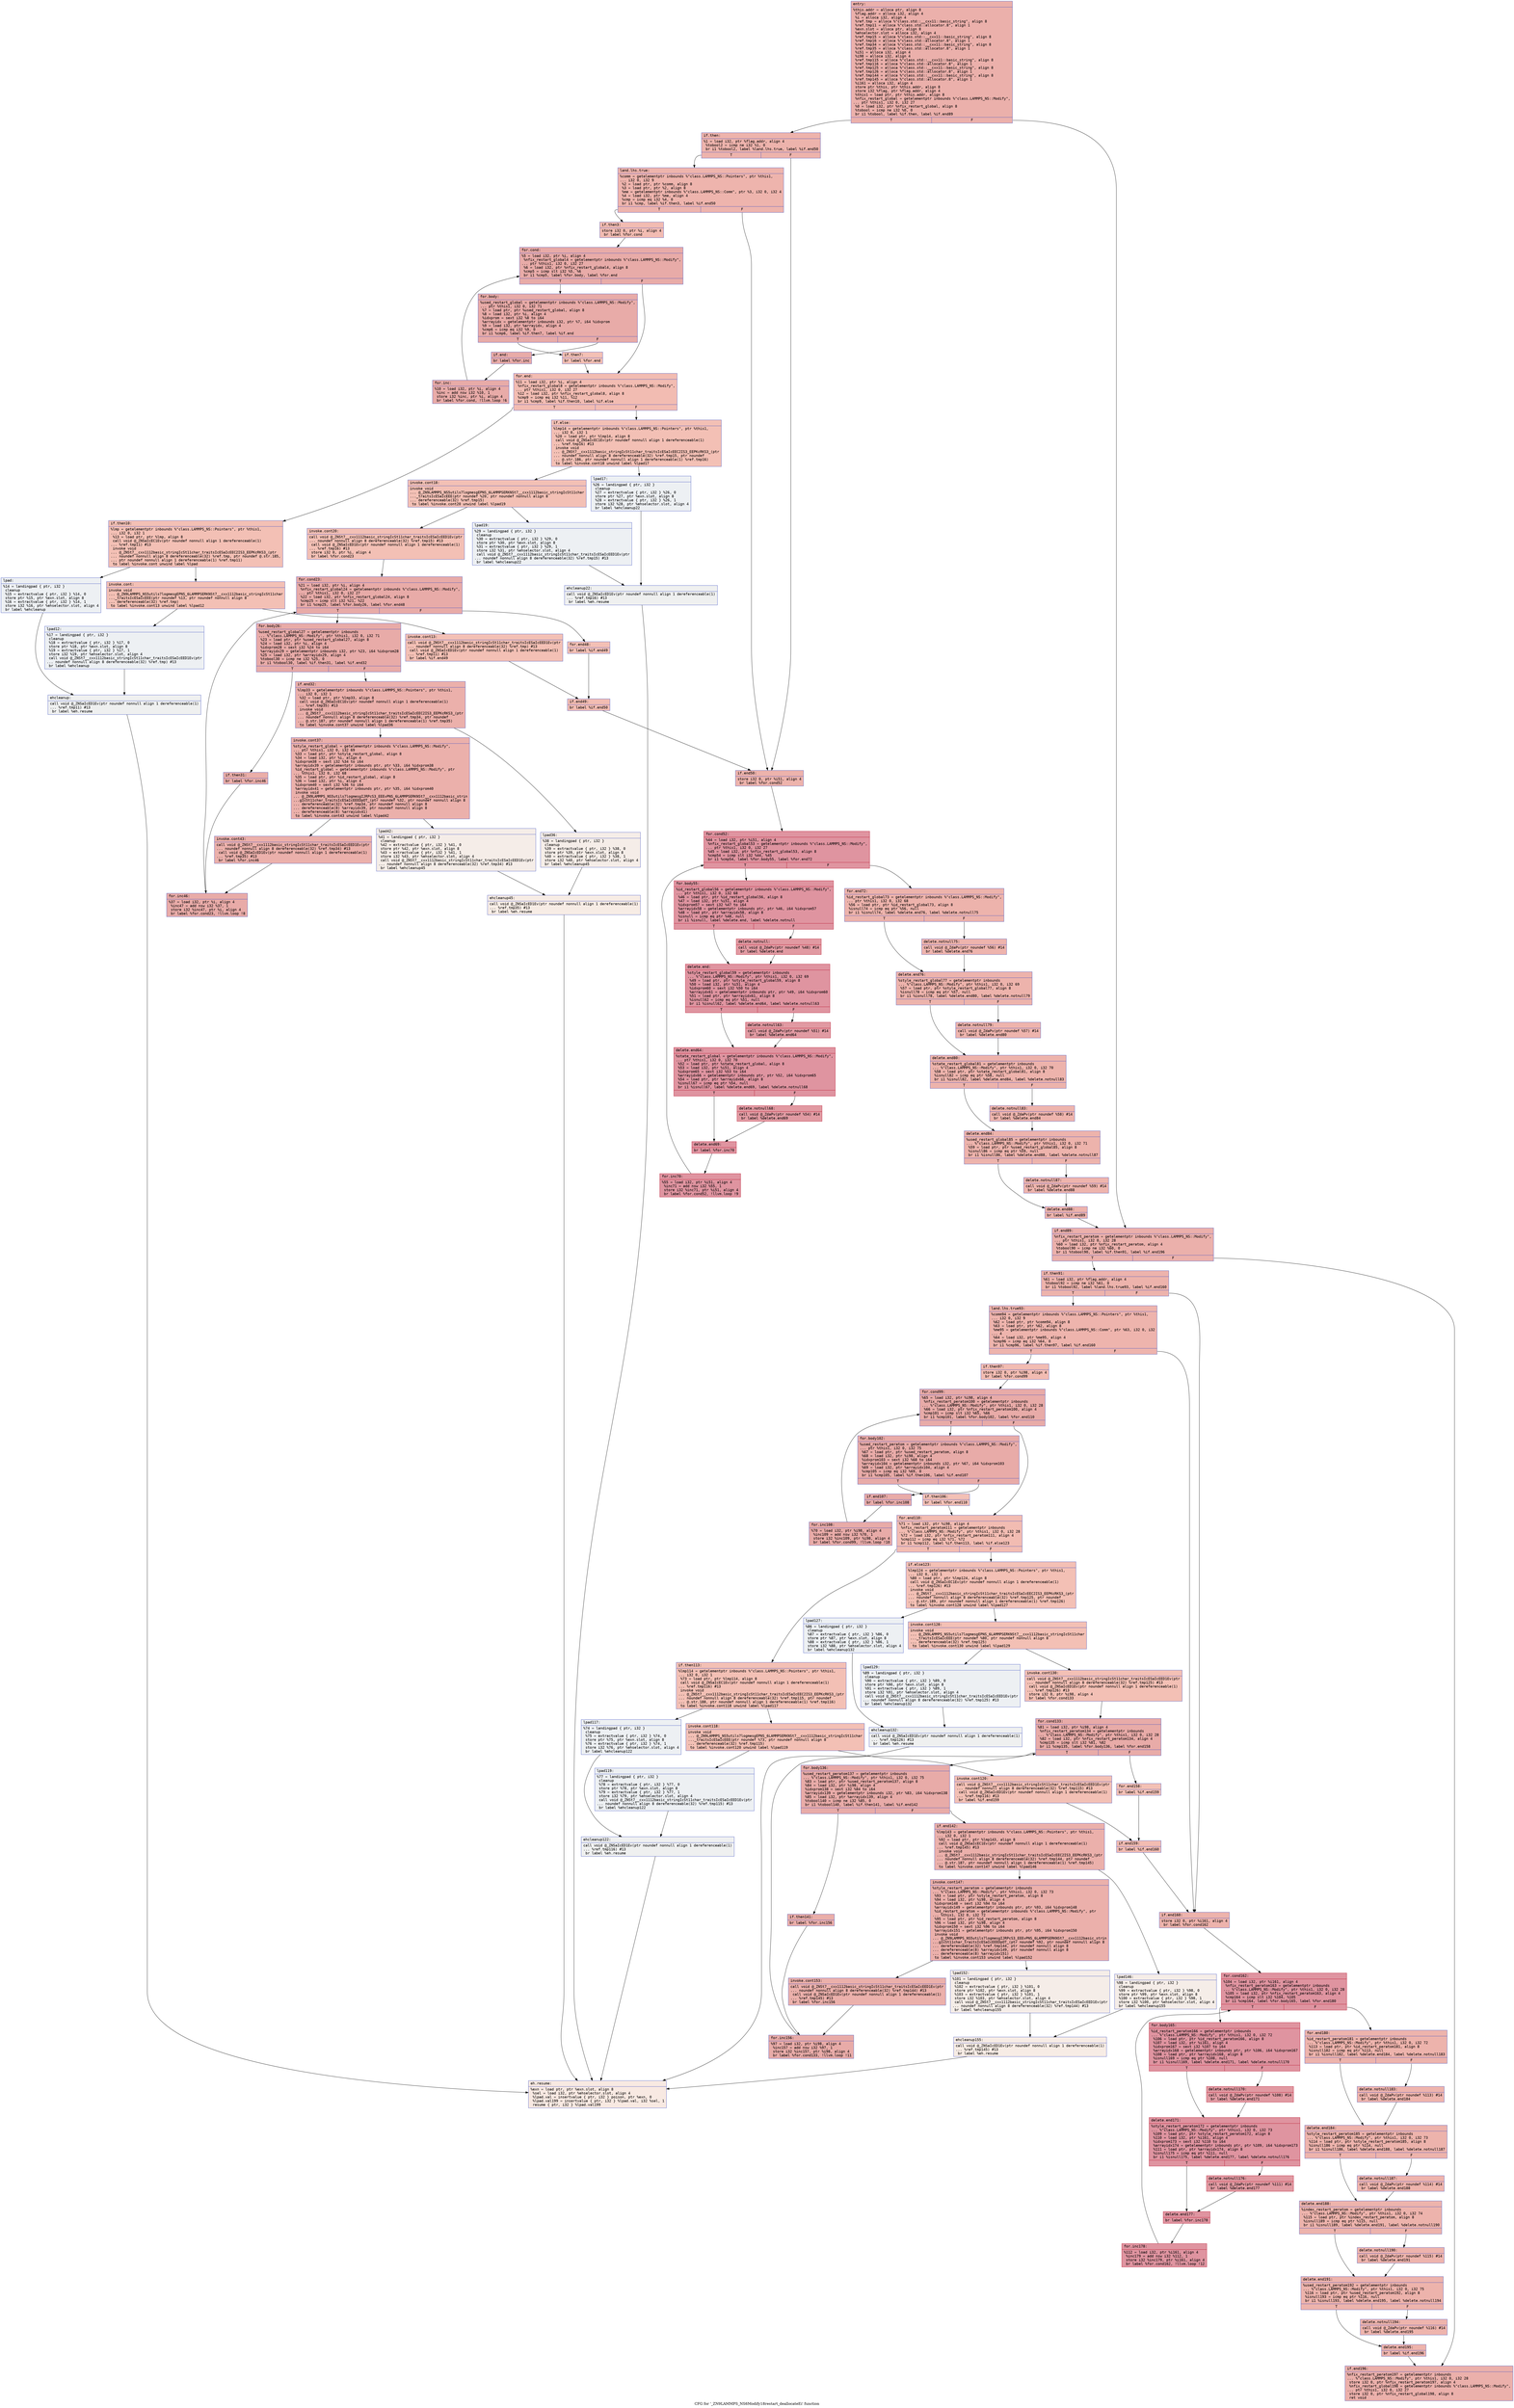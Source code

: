 digraph "CFG for '_ZN9LAMMPS_NS6Modify18restart_deallocateEi' function" {
	label="CFG for '_ZN9LAMMPS_NS6Modify18restart_deallocateEi' function";

	Node0x561f1623f1f0 [shape=record,color="#3d50c3ff", style=filled, fillcolor="#d24b4070" fontname="Courier",label="{entry:\l|  %this.addr = alloca ptr, align 8\l  %flag.addr = alloca i32, align 4\l  %i = alloca i32, align 4\l  %ref.tmp = alloca %\"class.std::__cxx11::basic_string\", align 8\l  %ref.tmp11 = alloca %\"class.std::allocator.8\", align 1\l  %exn.slot = alloca ptr, align 8\l  %ehselector.slot = alloca i32, align 4\l  %ref.tmp15 = alloca %\"class.std::__cxx11::basic_string\", align 8\l  %ref.tmp16 = alloca %\"class.std::allocator.8\", align 1\l  %ref.tmp34 = alloca %\"class.std::__cxx11::basic_string\", align 8\l  %ref.tmp35 = alloca %\"class.std::allocator.8\", align 1\l  %i51 = alloca i32, align 4\l  %i98 = alloca i32, align 4\l  %ref.tmp115 = alloca %\"class.std::__cxx11::basic_string\", align 8\l  %ref.tmp116 = alloca %\"class.std::allocator.8\", align 1\l  %ref.tmp125 = alloca %\"class.std::__cxx11::basic_string\", align 8\l  %ref.tmp126 = alloca %\"class.std::allocator.8\", align 1\l  %ref.tmp144 = alloca %\"class.std::__cxx11::basic_string\", align 8\l  %ref.tmp145 = alloca %\"class.std::allocator.8\", align 1\l  %i161 = alloca i32, align 4\l  store ptr %this, ptr %this.addr, align 8\l  store i32 %flag, ptr %flag.addr, align 4\l  %this1 = load ptr, ptr %this.addr, align 8\l  %nfix_restart_global = getelementptr inbounds %\"class.LAMMPS_NS::Modify\",\l... ptr %this1, i32 0, i32 27\l  %0 = load i32, ptr %nfix_restart_global, align 8\l  %tobool = icmp ne i32 %0, 0\l  br i1 %tobool, label %if.then, label %if.end89\l|{<s0>T|<s1>F}}"];
	Node0x561f1623f1f0:s0 -> Node0x561f16240550[tooltip="entry -> if.then\nProbability 62.50%" ];
	Node0x561f1623f1f0:s1 -> Node0x561f162405c0[tooltip="entry -> if.end89\nProbability 37.50%" ];
	Node0x561f16240550 [shape=record,color="#3d50c3ff", style=filled, fillcolor="#d6524470" fontname="Courier",label="{if.then:\l|  %1 = load i32, ptr %flag.addr, align 4\l  %tobool2 = icmp ne i32 %1, 0\l  br i1 %tobool2, label %land.lhs.true, label %if.end50\l|{<s0>T|<s1>F}}"];
	Node0x561f16240550:s0 -> Node0x561f162407f0[tooltip="if.then -> land.lhs.true\nProbability 62.50%" ];
	Node0x561f16240550:s1 -> Node0x561f16240840[tooltip="if.then -> if.end50\nProbability 37.50%" ];
	Node0x561f162407f0 [shape=record,color="#3d50c3ff", style=filled, fillcolor="#d8564670" fontname="Courier",label="{land.lhs.true:\l|  %comm = getelementptr inbounds %\"class.LAMMPS_NS::Pointers\", ptr %this1,\l... i32 0, i32 9\l  %2 = load ptr, ptr %comm, align 8\l  %3 = load ptr, ptr %2, align 8\l  %me = getelementptr inbounds %\"class.LAMMPS_NS::Comm\", ptr %3, i32 0, i32 4\l  %4 = load i32, ptr %me, align 4\l  %cmp = icmp eq i32 %4, 0\l  br i1 %cmp, label %if.then3, label %if.end50\l|{<s0>T|<s1>F}}"];
	Node0x561f162407f0:s0 -> Node0x561f16240d30[tooltip="land.lhs.true -> if.then3\nProbability 37.50%" ];
	Node0x561f162407f0:s1 -> Node0x561f16240840[tooltip="land.lhs.true -> if.end50\nProbability 62.50%" ];
	Node0x561f16240d30 [shape=record,color="#3d50c3ff", style=filled, fillcolor="#e1675170" fontname="Courier",label="{if.then3:\l|  store i32 0, ptr %i, align 4\l  br label %for.cond\l}"];
	Node0x561f16240d30 -> Node0x561f16240f00[tooltip="if.then3 -> for.cond\nProbability 100.00%" ];
	Node0x561f16240f00 [shape=record,color="#3d50c3ff", style=filled, fillcolor="#cc403a70" fontname="Courier",label="{for.cond:\l|  %5 = load i32, ptr %i, align 4\l  %nfix_restart_global4 = getelementptr inbounds %\"class.LAMMPS_NS::Modify\",\l... ptr %this1, i32 0, i32 27\l  %6 = load i32, ptr %nfix_restart_global4, align 8\l  %cmp5 = icmp slt i32 %5, %6\l  br i1 %cmp5, label %for.body, label %for.end\l|{<s0>T|<s1>F}}"];
	Node0x561f16240f00:s0 -> Node0x561f16241320[tooltip="for.cond -> for.body\nProbability 96.88%" ];
	Node0x561f16240f00:s1 -> Node0x561f16241370[tooltip="for.cond -> for.end\nProbability 3.12%" ];
	Node0x561f16241320 [shape=record,color="#3d50c3ff", style=filled, fillcolor="#cc403a70" fontname="Courier",label="{for.body:\l|  %used_restart_global = getelementptr inbounds %\"class.LAMMPS_NS::Modify\",\l... ptr %this1, i32 0, i32 71\l  %7 = load ptr, ptr %used_restart_global, align 8\l  %8 = load i32, ptr %i, align 4\l  %idxprom = sext i32 %8 to i64\l  %arrayidx = getelementptr inbounds i32, ptr %7, i64 %idxprom\l  %9 = load i32, ptr %arrayidx, align 4\l  %cmp6 = icmp eq i32 %9, 0\l  br i1 %cmp6, label %if.then7, label %if.end\l|{<s0>T|<s1>F}}"];
	Node0x561f16241320:s0 -> Node0x561f16241970[tooltip="for.body -> if.then7\nProbability 3.12%" ];
	Node0x561f16241320:s1 -> Node0x561f162419c0[tooltip="for.body -> if.end\nProbability 96.88%" ];
	Node0x561f16241970 [shape=record,color="#3d50c3ff", style=filled, fillcolor="#e5705870" fontname="Courier",label="{if.then7:\l|  br label %for.end\l}"];
	Node0x561f16241970 -> Node0x561f16241370[tooltip="if.then7 -> for.end\nProbability 100.00%" ];
	Node0x561f162419c0 [shape=record,color="#3d50c3ff", style=filled, fillcolor="#cc403a70" fontname="Courier",label="{if.end:\l|  br label %for.inc\l}"];
	Node0x561f162419c0 -> Node0x561f16241bb0[tooltip="if.end -> for.inc\nProbability 100.00%" ];
	Node0x561f16241bb0 [shape=record,color="#3d50c3ff", style=filled, fillcolor="#cc403a70" fontname="Courier",label="{for.inc:\l|  %10 = load i32, ptr %i, align 4\l  %inc = add nsw i32 %10, 1\l  store i32 %inc, ptr %i, align 4\l  br label %for.cond, !llvm.loop !6\l}"];
	Node0x561f16241bb0 -> Node0x561f16240f00[tooltip="for.inc -> for.cond\nProbability 100.00%" ];
	Node0x561f16241370 [shape=record,color="#3d50c3ff", style=filled, fillcolor="#e1675170" fontname="Courier",label="{for.end:\l|  %11 = load i32, ptr %i, align 4\l  %nfix_restart_global8 = getelementptr inbounds %\"class.LAMMPS_NS::Modify\",\l... ptr %this1, i32 0, i32 27\l  %12 = load i32, ptr %nfix_restart_global8, align 8\l  %cmp9 = icmp eq i32 %11, %12\l  br i1 %cmp9, label %if.then10, label %if.else\l|{<s0>T|<s1>F}}"];
	Node0x561f16241370:s0 -> Node0x561f162403c0[tooltip="for.end -> if.then10\nProbability 50.00%" ];
	Node0x561f16241370:s1 -> Node0x561f16240410[tooltip="for.end -> if.else\nProbability 50.00%" ];
	Node0x561f162403c0 [shape=record,color="#3d50c3ff", style=filled, fillcolor="#e5705870" fontname="Courier",label="{if.then10:\l|  %lmp = getelementptr inbounds %\"class.LAMMPS_NS::Pointers\", ptr %this1,\l... i32 0, i32 1\l  %13 = load ptr, ptr %lmp, align 8\l  call void @_ZNSaIcEC1Ev(ptr noundef nonnull align 1 dereferenceable(1)\l... %ref.tmp11) #13\l  invoke void\l... @_ZNSt7__cxx1112basic_stringIcSt11char_traitsIcESaIcEEC2IS3_EEPKcRKS3_(ptr\l... noundef nonnull align 8 dereferenceable(32) %ref.tmp, ptr noundef @.str.185,\l... ptr noundef nonnull align 1 dereferenceable(1) %ref.tmp11)\l          to label %invoke.cont unwind label %lpad\l}"];
	Node0x561f162403c0 -> Node0x561f162429f0[tooltip="if.then10 -> invoke.cont\nProbability 100.00%" ];
	Node0x561f162403c0 -> Node0x561f16242a40[tooltip="if.then10 -> lpad\nProbability 0.00%" ];
	Node0x561f162429f0 [shape=record,color="#3d50c3ff", style=filled, fillcolor="#e5705870" fontname="Courier",label="{invoke.cont:\l|  invoke void\l... @_ZN9LAMMPS_NS5utils7logmesgEPNS_6LAMMPSERKNSt7__cxx1112basic_stringIcSt11char\l..._traitsIcESaIcEEE(ptr noundef %13, ptr noundef nonnull align 8\l... dereferenceable(32) %ref.tmp)\l          to label %invoke.cont13 unwind label %lpad12\l}"];
	Node0x561f162429f0 -> Node0x561f162429a0[tooltip="invoke.cont -> invoke.cont13\nProbability 100.00%" ];
	Node0x561f162429f0 -> Node0x561f16242cb0[tooltip="invoke.cont -> lpad12\nProbability 0.00%" ];
	Node0x561f162429a0 [shape=record,color="#3d50c3ff", style=filled, fillcolor="#e5705870" fontname="Courier",label="{invoke.cont13:\l|  call void @_ZNSt7__cxx1112basic_stringIcSt11char_traitsIcESaIcEED1Ev(ptr\l... noundef nonnull align 8 dereferenceable(32) %ref.tmp) #13\l  call void @_ZNSaIcED1Ev(ptr noundef nonnull align 1 dereferenceable(1)\l... %ref.tmp11) #13\l  br label %if.end49\l}"];
	Node0x561f162429a0 -> Node0x561f16243220[tooltip="invoke.cont13 -> if.end49\nProbability 100.00%" ];
	Node0x561f16242a40 [shape=record,color="#3d50c3ff", style=filled, fillcolor="#d6dce470" fontname="Courier",label="{lpad:\l|  %14 = landingpad \{ ptr, i32 \}\l          cleanup\l  %15 = extractvalue \{ ptr, i32 \} %14, 0\l  store ptr %15, ptr %exn.slot, align 8\l  %16 = extractvalue \{ ptr, i32 \} %14, 1\l  store i32 %16, ptr %ehselector.slot, align 4\l  br label %ehcleanup\l}"];
	Node0x561f16242a40 -> Node0x561f16243530[tooltip="lpad -> ehcleanup\nProbability 100.00%" ];
	Node0x561f16242cb0 [shape=record,color="#3d50c3ff", style=filled, fillcolor="#d6dce470" fontname="Courier",label="{lpad12:\l|  %17 = landingpad \{ ptr, i32 \}\l          cleanup\l  %18 = extractvalue \{ ptr, i32 \} %17, 0\l  store ptr %18, ptr %exn.slot, align 8\l  %19 = extractvalue \{ ptr, i32 \} %17, 1\l  store i32 %19, ptr %ehselector.slot, align 4\l  call void @_ZNSt7__cxx1112basic_stringIcSt11char_traitsIcESaIcEED1Ev(ptr\l... noundef nonnull align 8 dereferenceable(32) %ref.tmp) #13\l  br label %ehcleanup\l}"];
	Node0x561f16242cb0 -> Node0x561f16243530[tooltip="lpad12 -> ehcleanup\nProbability 100.00%" ];
	Node0x561f16243530 [shape=record,color="#3d50c3ff", style=filled, fillcolor="#dbdcde70" fontname="Courier",label="{ehcleanup:\l|  call void @_ZNSaIcED1Ev(ptr noundef nonnull align 1 dereferenceable(1)\l... %ref.tmp11) #13\l  br label %eh.resume\l}"];
	Node0x561f16243530 -> Node0x561f16243bb0[tooltip="ehcleanup -> eh.resume\nProbability 100.00%" ];
	Node0x561f16240410 [shape=record,color="#3d50c3ff", style=filled, fillcolor="#e5705870" fontname="Courier",label="{if.else:\l|  %lmp14 = getelementptr inbounds %\"class.LAMMPS_NS::Pointers\", ptr %this1,\l... i32 0, i32 1\l  %20 = load ptr, ptr %lmp14, align 8\l  call void @_ZNSaIcEC1Ev(ptr noundef nonnull align 1 dereferenceable(1)\l... %ref.tmp16) #13\l  invoke void\l... @_ZNSt7__cxx1112basic_stringIcSt11char_traitsIcESaIcEEC2IS3_EEPKcRKS3_(ptr\l... noundef nonnull align 8 dereferenceable(32) %ref.tmp15, ptr noundef\l... @.str.186, ptr noundef nonnull align 1 dereferenceable(1) %ref.tmp16)\l          to label %invoke.cont18 unwind label %lpad17\l}"];
	Node0x561f16240410 -> Node0x561f16243f30[tooltip="if.else -> invoke.cont18\nProbability 100.00%" ];
	Node0x561f16240410 -> Node0x561f16243fb0[tooltip="if.else -> lpad17\nProbability 0.00%" ];
	Node0x561f16243f30 [shape=record,color="#3d50c3ff", style=filled, fillcolor="#e5705870" fontname="Courier",label="{invoke.cont18:\l|  invoke void\l... @_ZN9LAMMPS_NS5utils7logmesgEPNS_6LAMMPSERKNSt7__cxx1112basic_stringIcSt11char\l..._traitsIcESaIcEEE(ptr noundef %20, ptr noundef nonnull align 8\l... dereferenceable(32) %ref.tmp15)\l          to label %invoke.cont20 unwind label %lpad19\l}"];
	Node0x561f16243f30 -> Node0x561f16243ee0[tooltip="invoke.cont18 -> invoke.cont20\nProbability 100.00%" ];
	Node0x561f16243f30 -> Node0x561f162442b0[tooltip="invoke.cont18 -> lpad19\nProbability 0.00%" ];
	Node0x561f16243ee0 [shape=record,color="#3d50c3ff", style=filled, fillcolor="#e5705870" fontname="Courier",label="{invoke.cont20:\l|  call void @_ZNSt7__cxx1112basic_stringIcSt11char_traitsIcESaIcEED1Ev(ptr\l... noundef nonnull align 8 dereferenceable(32) %ref.tmp15) #13\l  call void @_ZNSaIcED1Ev(ptr noundef nonnull align 1 dereferenceable(1)\l... %ref.tmp16) #13\l  store i32 0, ptr %i, align 4\l  br label %for.cond23\l}"];
	Node0x561f16243ee0 -> Node0x561f162447e0[tooltip="invoke.cont20 -> for.cond23\nProbability 100.00%" ];
	Node0x561f162447e0 [shape=record,color="#3d50c3ff", style=filled, fillcolor="#cc403a70" fontname="Courier",label="{for.cond23:\l|  %21 = load i32, ptr %i, align 4\l  %nfix_restart_global24 = getelementptr inbounds %\"class.LAMMPS_NS::Modify\",\l... ptr %this1, i32 0, i32 27\l  %22 = load i32, ptr %nfix_restart_global24, align 8\l  %cmp25 = icmp slt i32 %21, %22\l  br i1 %cmp25, label %for.body26, label %for.end48\l|{<s0>T|<s1>F}}"];
	Node0x561f162447e0:s0 -> Node0x561f16244b70[tooltip="for.cond23 -> for.body26\nProbability 96.88%" ];
	Node0x561f162447e0:s1 -> Node0x561f16244bc0[tooltip="for.cond23 -> for.end48\nProbability 3.12%" ];
	Node0x561f16244b70 [shape=record,color="#3d50c3ff", style=filled, fillcolor="#cc403a70" fontname="Courier",label="{for.body26:\l|  %used_restart_global27 = getelementptr inbounds\l... %\"class.LAMMPS_NS::Modify\", ptr %this1, i32 0, i32 71\l  %23 = load ptr, ptr %used_restart_global27, align 8\l  %24 = load i32, ptr %i, align 4\l  %idxprom28 = sext i32 %24 to i64\l  %arrayidx29 = getelementptr inbounds i32, ptr %23, i64 %idxprom28\l  %25 = load i32, ptr %arrayidx29, align 4\l  %tobool30 = icmp ne i32 %25, 0\l  br i1 %tobool30, label %if.then31, label %if.end32\l|{<s0>T|<s1>F}}"];
	Node0x561f16244b70:s0 -> Node0x561f16245150[tooltip="for.body26 -> if.then31\nProbability 62.50%" ];
	Node0x561f16244b70:s1 -> Node0x561f162451d0[tooltip="for.body26 -> if.end32\nProbability 37.50%" ];
	Node0x561f16245150 [shape=record,color="#3d50c3ff", style=filled, fillcolor="#d0473d70" fontname="Courier",label="{if.then31:\l|  br label %for.inc46\l}"];
	Node0x561f16245150 -> Node0x561f16245360[tooltip="if.then31 -> for.inc46\nProbability 100.00%" ];
	Node0x561f16243fb0 [shape=record,color="#3d50c3ff", style=filled, fillcolor="#d6dce470" fontname="Courier",label="{lpad17:\l|  %26 = landingpad \{ ptr, i32 \}\l          cleanup\l  %27 = extractvalue \{ ptr, i32 \} %26, 0\l  store ptr %27, ptr %exn.slot, align 8\l  %28 = extractvalue \{ ptr, i32 \} %26, 1\l  store i32 %28, ptr %ehselector.slot, align 4\l  br label %ehcleanup22\l}"];
	Node0x561f16243fb0 -> Node0x561f162456d0[tooltip="lpad17 -> ehcleanup22\nProbability 100.00%" ];
	Node0x561f162442b0 [shape=record,color="#3d50c3ff", style=filled, fillcolor="#d6dce470" fontname="Courier",label="{lpad19:\l|  %29 = landingpad \{ ptr, i32 \}\l          cleanup\l  %30 = extractvalue \{ ptr, i32 \} %29, 0\l  store ptr %30, ptr %exn.slot, align 8\l  %31 = extractvalue \{ ptr, i32 \} %29, 1\l  store i32 %31, ptr %ehselector.slot, align 4\l  call void @_ZNSt7__cxx1112basic_stringIcSt11char_traitsIcESaIcEED1Ev(ptr\l... noundef nonnull align 8 dereferenceable(32) %ref.tmp15) #13\l  br label %ehcleanup22\l}"];
	Node0x561f162442b0 -> Node0x561f162456d0[tooltip="lpad19 -> ehcleanup22\nProbability 100.00%" ];
	Node0x561f162456d0 [shape=record,color="#3d50c3ff", style=filled, fillcolor="#dbdcde70" fontname="Courier",label="{ehcleanup22:\l|  call void @_ZNSaIcED1Ev(ptr noundef nonnull align 1 dereferenceable(1)\l... %ref.tmp16) #13\l  br label %eh.resume\l}"];
	Node0x561f162456d0 -> Node0x561f16243bb0[tooltip="ehcleanup22 -> eh.resume\nProbability 100.00%" ];
	Node0x561f162451d0 [shape=record,color="#3d50c3ff", style=filled, fillcolor="#d24b4070" fontname="Courier",label="{if.end32:\l|  %lmp33 = getelementptr inbounds %\"class.LAMMPS_NS::Pointers\", ptr %this1,\l... i32 0, i32 1\l  %32 = load ptr, ptr %lmp33, align 8\l  call void @_ZNSaIcEC1Ev(ptr noundef nonnull align 1 dereferenceable(1)\l... %ref.tmp35) #13\l  invoke void\l... @_ZNSt7__cxx1112basic_stringIcSt11char_traitsIcESaIcEEC2IS3_EEPKcRKS3_(ptr\l... noundef nonnull align 8 dereferenceable(32) %ref.tmp34, ptr noundef\l... @.str.187, ptr noundef nonnull align 1 dereferenceable(1) %ref.tmp35)\l          to label %invoke.cont37 unwind label %lpad36\l}"];
	Node0x561f162451d0 -> Node0x561f16246080[tooltip="if.end32 -> invoke.cont37\nProbability 100.00%" ];
	Node0x561f162451d0 -> Node0x561f162460d0[tooltip="if.end32 -> lpad36\nProbability 0.00%" ];
	Node0x561f16246080 [shape=record,color="#3d50c3ff", style=filled, fillcolor="#d24b4070" fontname="Courier",label="{invoke.cont37:\l|  %style_restart_global = getelementptr inbounds %\"class.LAMMPS_NS::Modify\",\l... ptr %this1, i32 0, i32 69\l  %33 = load ptr, ptr %style_restart_global, align 8\l  %34 = load i32, ptr %i, align 4\l  %idxprom38 = sext i32 %34 to i64\l  %arrayidx39 = getelementptr inbounds ptr, ptr %33, i64 %idxprom38\l  %id_restart_global = getelementptr inbounds %\"class.LAMMPS_NS::Modify\", ptr\l... %this1, i32 0, i32 68\l  %35 = load ptr, ptr %id_restart_global, align 8\l  %36 = load i32, ptr %i, align 4\l  %idxprom40 = sext i32 %36 to i64\l  %arrayidx41 = getelementptr inbounds ptr, ptr %35, i64 %idxprom40\l  invoke void\l... @_ZN9LAMMPS_NS5utils7logmesgIJRPcS3_EEEvPNS_6LAMMPSERKNSt7__cxx1112basic_strin\l...gIcSt11char_traitsIcESaIcEEEDpOT_(ptr noundef %32, ptr noundef nonnull align 8\l... dereferenceable(32) %ref.tmp34, ptr noundef nonnull align 8\l... dereferenceable(8) %arrayidx39, ptr noundef nonnull align 8\l... dereferenceable(8) %arrayidx41)\l          to label %invoke.cont43 unwind label %lpad42\l}"];
	Node0x561f16246080 -> Node0x561f16246030[tooltip="invoke.cont37 -> invoke.cont43\nProbability 100.00%" ];
	Node0x561f16246080 -> Node0x561f16246a70[tooltip="invoke.cont37 -> lpad42\nProbability 0.00%" ];
	Node0x561f16246030 [shape=record,color="#3d50c3ff", style=filled, fillcolor="#d24b4070" fontname="Courier",label="{invoke.cont43:\l|  call void @_ZNSt7__cxx1112basic_stringIcSt11char_traitsIcESaIcEED1Ev(ptr\l... noundef nonnull align 8 dereferenceable(32) %ref.tmp34) #13\l  call void @_ZNSaIcED1Ev(ptr noundef nonnull align 1 dereferenceable(1)\l... %ref.tmp35) #13\l  br label %for.inc46\l}"];
	Node0x561f16246030 -> Node0x561f16245360[tooltip="invoke.cont43 -> for.inc46\nProbability 100.00%" ];
	Node0x561f16245360 [shape=record,color="#3d50c3ff", style=filled, fillcolor="#cc403a70" fontname="Courier",label="{for.inc46:\l|  %37 = load i32, ptr %i, align 4\l  %inc47 = add nsw i32 %37, 1\l  store i32 %inc47, ptr %i, align 4\l  br label %for.cond23, !llvm.loop !8\l}"];
	Node0x561f16245360 -> Node0x561f162447e0[tooltip="for.inc46 -> for.cond23\nProbability 100.00%" ];
	Node0x561f162460d0 [shape=record,color="#3d50c3ff", style=filled, fillcolor="#e8d6cc70" fontname="Courier",label="{lpad36:\l|  %38 = landingpad \{ ptr, i32 \}\l          cleanup\l  %39 = extractvalue \{ ptr, i32 \} %38, 0\l  store ptr %39, ptr %exn.slot, align 8\l  %40 = extractvalue \{ ptr, i32 \} %38, 1\l  store i32 %40, ptr %ehselector.slot, align 4\l  br label %ehcleanup45\l}"];
	Node0x561f162460d0 -> Node0x561f16247640[tooltip="lpad36 -> ehcleanup45\nProbability 100.00%" ];
	Node0x561f16246a70 [shape=record,color="#3d50c3ff", style=filled, fillcolor="#e8d6cc70" fontname="Courier",label="{lpad42:\l|  %41 = landingpad \{ ptr, i32 \}\l          cleanup\l  %42 = extractvalue \{ ptr, i32 \} %41, 0\l  store ptr %42, ptr %exn.slot, align 8\l  %43 = extractvalue \{ ptr, i32 \} %41, 1\l  store i32 %43, ptr %ehselector.slot, align 4\l  call void @_ZNSt7__cxx1112basic_stringIcSt11char_traitsIcESaIcEED1Ev(ptr\l... noundef nonnull align 8 dereferenceable(32) %ref.tmp34) #13\l  br label %ehcleanup45\l}"];
	Node0x561f16246a70 -> Node0x561f16247640[tooltip="lpad42 -> ehcleanup45\nProbability 100.00%" ];
	Node0x561f16247640 [shape=record,color="#3d50c3ff", style=filled, fillcolor="#ecd3c570" fontname="Courier",label="{ehcleanup45:\l|  call void @_ZNSaIcED1Ev(ptr noundef nonnull align 1 dereferenceable(1)\l... %ref.tmp35) #13\l  br label %eh.resume\l}"];
	Node0x561f16247640 -> Node0x561f16243bb0[tooltip="ehcleanup45 -> eh.resume\nProbability 100.00%" ];
	Node0x561f16244bc0 [shape=record,color="#3d50c3ff", style=filled, fillcolor="#e5705870" fontname="Courier",label="{for.end48:\l|  br label %if.end49\l}"];
	Node0x561f16244bc0 -> Node0x561f16243220[tooltip="for.end48 -> if.end49\nProbability 100.00%" ];
	Node0x561f16243220 [shape=record,color="#3d50c3ff", style=filled, fillcolor="#e1675170" fontname="Courier",label="{if.end49:\l|  br label %if.end50\l}"];
	Node0x561f16243220 -> Node0x561f16240840[tooltip="if.end49 -> if.end50\nProbability 100.00%" ];
	Node0x561f16240840 [shape=record,color="#3d50c3ff", style=filled, fillcolor="#d6524470" fontname="Courier",label="{if.end50:\l|  store i32 0, ptr %i51, align 4\l  br label %for.cond52\l}"];
	Node0x561f16240840 -> Node0x561f16247e20[tooltip="if.end50 -> for.cond52\nProbability 100.00%" ];
	Node0x561f16247e20 [shape=record,color="#b70d28ff", style=filled, fillcolor="#b70d2870" fontname="Courier",label="{for.cond52:\l|  %44 = load i32, ptr %i51, align 4\l  %nfix_restart_global53 = getelementptr inbounds %\"class.LAMMPS_NS::Modify\",\l... ptr %this1, i32 0, i32 27\l  %45 = load i32, ptr %nfix_restart_global53, align 8\l  %cmp54 = icmp slt i32 %44, %45\l  br i1 %cmp54, label %for.body55, label %for.end72\l|{<s0>T|<s1>F}}"];
	Node0x561f16247e20:s0 -> Node0x561f162481f0[tooltip="for.cond52 -> for.body55\nProbability 96.88%" ];
	Node0x561f16247e20:s1 -> Node0x561f16248240[tooltip="for.cond52 -> for.end72\nProbability 3.12%" ];
	Node0x561f162481f0 [shape=record,color="#b70d28ff", style=filled, fillcolor="#b70d2870" fontname="Courier",label="{for.body55:\l|  %id_restart_global56 = getelementptr inbounds %\"class.LAMMPS_NS::Modify\",\l... ptr %this1, i32 0, i32 68\l  %46 = load ptr, ptr %id_restart_global56, align 8\l  %47 = load i32, ptr %i51, align 4\l  %idxprom57 = sext i32 %47 to i64\l  %arrayidx58 = getelementptr inbounds ptr, ptr %46, i64 %idxprom57\l  %48 = load ptr, ptr %arrayidx58, align 8\l  %isnull = icmp eq ptr %48, null\l  br i1 %isnull, label %delete.end, label %delete.notnull\l|{<s0>T|<s1>F}}"];
	Node0x561f162481f0:s0 -> Node0x561f162424b0[tooltip="for.body55 -> delete.end\nProbability 37.50%" ];
	Node0x561f162481f0:s1 -> Node0x561f16242530[tooltip="for.body55 -> delete.notnull\nProbability 62.50%" ];
	Node0x561f16242530 [shape=record,color="#b70d28ff", style=filled, fillcolor="#bb1b2c70" fontname="Courier",label="{delete.notnull:\l|  call void @_ZdaPv(ptr noundef %48) #14\l  br label %delete.end\l}"];
	Node0x561f16242530 -> Node0x561f162424b0[tooltip="delete.notnull -> delete.end\nProbability 100.00%" ];
	Node0x561f162424b0 [shape=record,color="#b70d28ff", style=filled, fillcolor="#b70d2870" fontname="Courier",label="{delete.end:\l|  %style_restart_global59 = getelementptr inbounds\l... %\"class.LAMMPS_NS::Modify\", ptr %this1, i32 0, i32 69\l  %49 = load ptr, ptr %style_restart_global59, align 8\l  %50 = load i32, ptr %i51, align 4\l  %idxprom60 = sext i32 %50 to i64\l  %arrayidx61 = getelementptr inbounds ptr, ptr %49, i64 %idxprom60\l  %51 = load ptr, ptr %arrayidx61, align 8\l  %isnull62 = icmp eq ptr %51, null\l  br i1 %isnull62, label %delete.end64, label %delete.notnull63\l|{<s0>T|<s1>F}}"];
	Node0x561f162424b0:s0 -> Node0x561f16249de0[tooltip="delete.end -> delete.end64\nProbability 37.50%" ];
	Node0x561f162424b0:s1 -> Node0x561f16249e90[tooltip="delete.end -> delete.notnull63\nProbability 62.50%" ];
	Node0x561f16249e90 [shape=record,color="#b70d28ff", style=filled, fillcolor="#bb1b2c70" fontname="Courier",label="{delete.notnull63:\l|  call void @_ZdaPv(ptr noundef %51) #14\l  br label %delete.end64\l}"];
	Node0x561f16249e90 -> Node0x561f16249de0[tooltip="delete.notnull63 -> delete.end64\nProbability 100.00%" ];
	Node0x561f16249de0 [shape=record,color="#b70d28ff", style=filled, fillcolor="#b70d2870" fontname="Courier",label="{delete.end64:\l|  %state_restart_global = getelementptr inbounds %\"class.LAMMPS_NS::Modify\",\l... ptr %this1, i32 0, i32 70\l  %52 = load ptr, ptr %state_restart_global, align 8\l  %53 = load i32, ptr %i51, align 4\l  %idxprom65 = sext i32 %53 to i64\l  %arrayidx66 = getelementptr inbounds ptr, ptr %52, i64 %idxprom65\l  %54 = load ptr, ptr %arrayidx66, align 8\l  %isnull67 = icmp eq ptr %54, null\l  br i1 %isnull67, label %delete.end69, label %delete.notnull68\l|{<s0>T|<s1>F}}"];
	Node0x561f16249de0:s0 -> Node0x561f1624a5b0[tooltip="delete.end64 -> delete.end69\nProbability 37.50%" ];
	Node0x561f16249de0:s1 -> Node0x561f1624a660[tooltip="delete.end64 -> delete.notnull68\nProbability 62.50%" ];
	Node0x561f1624a660 [shape=record,color="#b70d28ff", style=filled, fillcolor="#bb1b2c70" fontname="Courier",label="{delete.notnull68:\l|  call void @_ZdaPv(ptr noundef %54) #14\l  br label %delete.end69\l}"];
	Node0x561f1624a660 -> Node0x561f1624a5b0[tooltip="delete.notnull68 -> delete.end69\nProbability 100.00%" ];
	Node0x561f1624a5b0 [shape=record,color="#b70d28ff", style=filled, fillcolor="#b70d2870" fontname="Courier",label="{delete.end69:\l|  br label %for.inc70\l}"];
	Node0x561f1624a5b0 -> Node0x561f1624a910[tooltip="delete.end69 -> for.inc70\nProbability 100.00%" ];
	Node0x561f1624a910 [shape=record,color="#b70d28ff", style=filled, fillcolor="#b70d2870" fontname="Courier",label="{for.inc70:\l|  %55 = load i32, ptr %i51, align 4\l  %inc71 = add nsw i32 %55, 1\l  store i32 %inc71, ptr %i51, align 4\l  br label %for.cond52, !llvm.loop !9\l}"];
	Node0x561f1624a910 -> Node0x561f16247e20[tooltip="for.inc70 -> for.cond52\nProbability 100.00%" ];
	Node0x561f16248240 [shape=record,color="#3d50c3ff", style=filled, fillcolor="#d6524470" fontname="Courier",label="{for.end72:\l|  %id_restart_global73 = getelementptr inbounds %\"class.LAMMPS_NS::Modify\",\l... ptr %this1, i32 0, i32 68\l  %56 = load ptr, ptr %id_restart_global73, align 8\l  %isnull74 = icmp eq ptr %56, null\l  br i1 %isnull74, label %delete.end76, label %delete.notnull75\l|{<s0>T|<s1>F}}"];
	Node0x561f16248240:s0 -> Node0x561f1624afa0[tooltip="for.end72 -> delete.end76\nProbability 37.50%" ];
	Node0x561f16248240:s1 -> Node0x561f1624b020[tooltip="for.end72 -> delete.notnull75\nProbability 62.50%" ];
	Node0x561f1624b020 [shape=record,color="#3d50c3ff", style=filled, fillcolor="#d8564670" fontname="Courier",label="{delete.notnull75:\l|  call void @_ZdaPv(ptr noundef %56) #14\l  br label %delete.end76\l}"];
	Node0x561f1624b020 -> Node0x561f1624afa0[tooltip="delete.notnull75 -> delete.end76\nProbability 100.00%" ];
	Node0x561f1624afa0 [shape=record,color="#3d50c3ff", style=filled, fillcolor="#d6524470" fontname="Courier",label="{delete.end76:\l|  %style_restart_global77 = getelementptr inbounds\l... %\"class.LAMMPS_NS::Modify\", ptr %this1, i32 0, i32 69\l  %57 = load ptr, ptr %style_restart_global77, align 8\l  %isnull78 = icmp eq ptr %57, null\l  br i1 %isnull78, label %delete.end80, label %delete.notnull79\l|{<s0>T|<s1>F}}"];
	Node0x561f1624afa0:s0 -> Node0x561f1624b520[tooltip="delete.end76 -> delete.end80\nProbability 37.50%" ];
	Node0x561f1624afa0:s1 -> Node0x561f1624b5a0[tooltip="delete.end76 -> delete.notnull79\nProbability 62.50%" ];
	Node0x561f1624b5a0 [shape=record,color="#3d50c3ff", style=filled, fillcolor="#d8564670" fontname="Courier",label="{delete.notnull79:\l|  call void @_ZdaPv(ptr noundef %57) #14\l  br label %delete.end80\l}"];
	Node0x561f1624b5a0 -> Node0x561f1624b520[tooltip="delete.notnull79 -> delete.end80\nProbability 100.00%" ];
	Node0x561f1624b520 [shape=record,color="#3d50c3ff", style=filled, fillcolor="#d6524470" fontname="Courier",label="{delete.end80:\l|  %state_restart_global81 = getelementptr inbounds\l... %\"class.LAMMPS_NS::Modify\", ptr %this1, i32 0, i32 70\l  %58 = load ptr, ptr %state_restart_global81, align 8\l  %isnull82 = icmp eq ptr %58, null\l  br i1 %isnull82, label %delete.end84, label %delete.notnull83\l|{<s0>T|<s1>F}}"];
	Node0x561f1624b520:s0 -> Node0x561f1624ba80[tooltip="delete.end80 -> delete.end84\nProbability 37.50%" ];
	Node0x561f1624b520:s1 -> Node0x561f1624bb00[tooltip="delete.end80 -> delete.notnull83\nProbability 62.50%" ];
	Node0x561f1624bb00 [shape=record,color="#3d50c3ff", style=filled, fillcolor="#d8564670" fontname="Courier",label="{delete.notnull83:\l|  call void @_ZdaPv(ptr noundef %58) #14\l  br label %delete.end84\l}"];
	Node0x561f1624bb00 -> Node0x561f1624ba80[tooltip="delete.notnull83 -> delete.end84\nProbability 100.00%" ];
	Node0x561f1624ba80 [shape=record,color="#3d50c3ff", style=filled, fillcolor="#d6524470" fontname="Courier",label="{delete.end84:\l|  %used_restart_global85 = getelementptr inbounds\l... %\"class.LAMMPS_NS::Modify\", ptr %this1, i32 0, i32 71\l  %59 = load ptr, ptr %used_restart_global85, align 8\l  %isnull86 = icmp eq ptr %59, null\l  br i1 %isnull86, label %delete.end88, label %delete.notnull87\l|{<s0>T|<s1>F}}"];
	Node0x561f1624ba80:s0 -> Node0x561f1624bfe0[tooltip="delete.end84 -> delete.end88\nProbability 37.50%" ];
	Node0x561f1624ba80:s1 -> Node0x561f1624c060[tooltip="delete.end84 -> delete.notnull87\nProbability 62.50%" ];
	Node0x561f1624c060 [shape=record,color="#3d50c3ff", style=filled, fillcolor="#d8564670" fontname="Courier",label="{delete.notnull87:\l|  call void @_ZdaPv(ptr noundef %59) #14\l  br label %delete.end88\l}"];
	Node0x561f1624c060 -> Node0x561f1624bfe0[tooltip="delete.notnull87 -> delete.end88\nProbability 100.00%" ];
	Node0x561f1624bfe0 [shape=record,color="#3d50c3ff", style=filled, fillcolor="#d6524470" fontname="Courier",label="{delete.end88:\l|  br label %if.end89\l}"];
	Node0x561f1624bfe0 -> Node0x561f162405c0[tooltip="delete.end88 -> if.end89\nProbability 100.00%" ];
	Node0x561f162405c0 [shape=record,color="#3d50c3ff", style=filled, fillcolor="#d24b4070" fontname="Courier",label="{if.end89:\l|  %nfix_restart_peratom = getelementptr inbounds %\"class.LAMMPS_NS::Modify\",\l... ptr %this1, i32 0, i32 28\l  %60 = load i32, ptr %nfix_restart_peratom, align 4\l  %tobool90 = icmp ne i32 %60, 0\l  br i1 %tobool90, label %if.then91, label %if.end196\l|{<s0>T|<s1>F}}"];
	Node0x561f162405c0:s0 -> Node0x561f1624c5b0[tooltip="if.end89 -> if.then91\nProbability 62.50%" ];
	Node0x561f162405c0:s1 -> Node0x561f1624c600[tooltip="if.end89 -> if.end196\nProbability 37.50%" ];
	Node0x561f1624c5b0 [shape=record,color="#3d50c3ff", style=filled, fillcolor="#d6524470" fontname="Courier",label="{if.then91:\l|  %61 = load i32, ptr %flag.addr, align 4\l  %tobool92 = icmp ne i32 %61, 0\l  br i1 %tobool92, label %land.lhs.true93, label %if.end160\l|{<s0>T|<s1>F}}"];
	Node0x561f1624c5b0:s0 -> Node0x561f1624c840[tooltip="if.then91 -> land.lhs.true93\nProbability 62.50%" ];
	Node0x561f1624c5b0:s1 -> Node0x561f1624c8c0[tooltip="if.then91 -> if.end160\nProbability 37.50%" ];
	Node0x561f1624c840 [shape=record,color="#3d50c3ff", style=filled, fillcolor="#d8564670" fontname="Courier",label="{land.lhs.true93:\l|  %comm94 = getelementptr inbounds %\"class.LAMMPS_NS::Pointers\", ptr %this1,\l... i32 0, i32 9\l  %62 = load ptr, ptr %comm94, align 8\l  %63 = load ptr, ptr %62, align 8\l  %me95 = getelementptr inbounds %\"class.LAMMPS_NS::Comm\", ptr %63, i32 0, i32\l... 4\l  %64 = load i32, ptr %me95, align 4\l  %cmp96 = icmp eq i32 %64, 0\l  br i1 %cmp96, label %if.then97, label %if.end160\l|{<s0>T|<s1>F}}"];
	Node0x561f1624c840:s0 -> Node0x561f1624cdf0[tooltip="land.lhs.true93 -> if.then97\nProbability 37.50%" ];
	Node0x561f1624c840:s1 -> Node0x561f1624c8c0[tooltip="land.lhs.true93 -> if.end160\nProbability 62.50%" ];
	Node0x561f1624cdf0 [shape=record,color="#3d50c3ff", style=filled, fillcolor="#e1675170" fontname="Courier",label="{if.then97:\l|  store i32 0, ptr %i98, align 4\l  br label %for.cond99\l}"];
	Node0x561f1624cdf0 -> Node0x561f1624cf90[tooltip="if.then97 -> for.cond99\nProbability 100.00%" ];
	Node0x561f1624cf90 [shape=record,color="#3d50c3ff", style=filled, fillcolor="#cc403a70" fontname="Courier",label="{for.cond99:\l|  %65 = load i32, ptr %i98, align 4\l  %nfix_restart_peratom100 = getelementptr inbounds\l... %\"class.LAMMPS_NS::Modify\", ptr %this1, i32 0, i32 28\l  %66 = load i32, ptr %nfix_restart_peratom100, align 4\l  %cmp101 = icmp slt i32 %65, %66\l  br i1 %cmp101, label %for.body102, label %for.end110\l|{<s0>T|<s1>F}}"];
	Node0x561f1624cf90:s0 -> Node0x561f1624d3b0[tooltip="for.cond99 -> for.body102\nProbability 96.88%" ];
	Node0x561f1624cf90:s1 -> Node0x561f1624d400[tooltip="for.cond99 -> for.end110\nProbability 3.12%" ];
	Node0x561f1624d3b0 [shape=record,color="#3d50c3ff", style=filled, fillcolor="#cc403a70" fontname="Courier",label="{for.body102:\l|  %used_restart_peratom = getelementptr inbounds %\"class.LAMMPS_NS::Modify\",\l... ptr %this1, i32 0, i32 75\l  %67 = load ptr, ptr %used_restart_peratom, align 8\l  %68 = load i32, ptr %i98, align 4\l  %idxprom103 = sext i32 %68 to i64\l  %arrayidx104 = getelementptr inbounds i32, ptr %67, i64 %idxprom103\l  %69 = load i32, ptr %arrayidx104, align 4\l  %cmp105 = icmp eq i32 %69, 0\l  br i1 %cmp105, label %if.then106, label %if.end107\l|{<s0>T|<s1>F}}"];
	Node0x561f1624d3b0:s0 -> Node0x561f1624d990[tooltip="for.body102 -> if.then106\nProbability 3.12%" ];
	Node0x561f1624d3b0:s1 -> Node0x561f1624da10[tooltip="for.body102 -> if.end107\nProbability 96.88%" ];
	Node0x561f1624d990 [shape=record,color="#3d50c3ff", style=filled, fillcolor="#e5705870" fontname="Courier",label="{if.then106:\l|  br label %for.end110\l}"];
	Node0x561f1624d990 -> Node0x561f1624d400[tooltip="if.then106 -> for.end110\nProbability 100.00%" ];
	Node0x561f1624da10 [shape=record,color="#3d50c3ff", style=filled, fillcolor="#cc403a70" fontname="Courier",label="{if.end107:\l|  br label %for.inc108\l}"];
	Node0x561f1624da10 -> Node0x561f1624dbb0[tooltip="if.end107 -> for.inc108\nProbability 100.00%" ];
	Node0x561f1624dbb0 [shape=record,color="#3d50c3ff", style=filled, fillcolor="#cc403a70" fontname="Courier",label="{for.inc108:\l|  %70 = load i32, ptr %i98, align 4\l  %inc109 = add nsw i32 %70, 1\l  store i32 %inc109, ptr %i98, align 4\l  br label %for.cond99, !llvm.loop !10\l}"];
	Node0x561f1624dbb0 -> Node0x561f1624cf90[tooltip="for.inc108 -> for.cond99\nProbability 100.00%" ];
	Node0x561f1624d400 [shape=record,color="#3d50c3ff", style=filled, fillcolor="#e1675170" fontname="Courier",label="{for.end110:\l|  %71 = load i32, ptr %i98, align 4\l  %nfix_restart_peratom111 = getelementptr inbounds\l... %\"class.LAMMPS_NS::Modify\", ptr %this1, i32 0, i32 28\l  %72 = load i32, ptr %nfix_restart_peratom111, align 4\l  %cmp112 = icmp eq i32 %71, %72\l  br i1 %cmp112, label %if.then113, label %if.else123\l|{<s0>T|<s1>F}}"];
	Node0x561f1624d400:s0 -> Node0x561f1624e330[tooltip="for.end110 -> if.then113\nProbability 50.00%" ];
	Node0x561f1624d400:s1 -> Node0x561f1624e380[tooltip="for.end110 -> if.else123\nProbability 50.00%" ];
	Node0x561f1624e330 [shape=record,color="#3d50c3ff", style=filled, fillcolor="#e5705870" fontname="Courier",label="{if.then113:\l|  %lmp114 = getelementptr inbounds %\"class.LAMMPS_NS::Pointers\", ptr %this1,\l... i32 0, i32 1\l  %73 = load ptr, ptr %lmp114, align 8\l  call void @_ZNSaIcEC1Ev(ptr noundef nonnull align 1 dereferenceable(1)\l... %ref.tmp116) #13\l  invoke void\l... @_ZNSt7__cxx1112basic_stringIcSt11char_traitsIcESaIcEEC2IS3_EEPKcRKS3_(ptr\l... noundef nonnull align 8 dereferenceable(32) %ref.tmp115, ptr noundef\l... @.str.188, ptr noundef nonnull align 1 dereferenceable(1) %ref.tmp116)\l          to label %invoke.cont118 unwind label %lpad117\l}"];
	Node0x561f1624e330 -> Node0x561f1624e760[tooltip="if.then113 -> invoke.cont118\nProbability 100.00%" ];
	Node0x561f1624e330 -> Node0x561f1624e7b0[tooltip="if.then113 -> lpad117\nProbability 0.00%" ];
	Node0x561f1624e760 [shape=record,color="#3d50c3ff", style=filled, fillcolor="#e5705870" fontname="Courier",label="{invoke.cont118:\l|  invoke void\l... @_ZN9LAMMPS_NS5utils7logmesgEPNS_6LAMMPSERKNSt7__cxx1112basic_stringIcSt11char\l..._traitsIcESaIcEEE(ptr noundef %73, ptr noundef nonnull align 8\l... dereferenceable(32) %ref.tmp115)\l          to label %invoke.cont120 unwind label %lpad119\l}"];
	Node0x561f1624e760 -> Node0x561f1624e710[tooltip="invoke.cont118 -> invoke.cont120\nProbability 100.00%" ];
	Node0x561f1624e760 -> Node0x561f1624ea50[tooltip="invoke.cont118 -> lpad119\nProbability 0.00%" ];
	Node0x561f1624e710 [shape=record,color="#3d50c3ff", style=filled, fillcolor="#e5705870" fontname="Courier",label="{invoke.cont120:\l|  call void @_ZNSt7__cxx1112basic_stringIcSt11char_traitsIcESaIcEED1Ev(ptr\l... noundef nonnull align 8 dereferenceable(32) %ref.tmp115) #13\l  call void @_ZNSaIcED1Ev(ptr noundef nonnull align 1 dereferenceable(1)\l... %ref.tmp116) #13\l  br label %if.end159\l}"];
	Node0x561f1624e710 -> Node0x561f1624ee80[tooltip="invoke.cont120 -> if.end159\nProbability 100.00%" ];
	Node0x561f1624e7b0 [shape=record,color="#3d50c3ff", style=filled, fillcolor="#d6dce470" fontname="Courier",label="{lpad117:\l|  %74 = landingpad \{ ptr, i32 \}\l          cleanup\l  %75 = extractvalue \{ ptr, i32 \} %74, 0\l  store ptr %75, ptr %exn.slot, align 8\l  %76 = extractvalue \{ ptr, i32 \} %74, 1\l  store i32 %76, ptr %ehselector.slot, align 4\l  br label %ehcleanup122\l}"];
	Node0x561f1624e7b0 -> Node0x561f1624f190[tooltip="lpad117 -> ehcleanup122\nProbability 100.00%" ];
	Node0x561f1624ea50 [shape=record,color="#3d50c3ff", style=filled, fillcolor="#d6dce470" fontname="Courier",label="{lpad119:\l|  %77 = landingpad \{ ptr, i32 \}\l          cleanup\l  %78 = extractvalue \{ ptr, i32 \} %77, 0\l  store ptr %78, ptr %exn.slot, align 8\l  %79 = extractvalue \{ ptr, i32 \} %77, 1\l  store i32 %79, ptr %ehselector.slot, align 4\l  call void @_ZNSt7__cxx1112basic_stringIcSt11char_traitsIcESaIcEED1Ev(ptr\l... noundef nonnull align 8 dereferenceable(32) %ref.tmp115) #13\l  br label %ehcleanup122\l}"];
	Node0x561f1624ea50 -> Node0x561f1624f190[tooltip="lpad119 -> ehcleanup122\nProbability 100.00%" ];
	Node0x561f1624f190 [shape=record,color="#3d50c3ff", style=filled, fillcolor="#dbdcde70" fontname="Courier",label="{ehcleanup122:\l|  call void @_ZNSaIcED1Ev(ptr noundef nonnull align 1 dereferenceable(1)\l... %ref.tmp116) #13\l  br label %eh.resume\l}"];
	Node0x561f1624f190 -> Node0x561f16243bb0[tooltip="ehcleanup122 -> eh.resume\nProbability 100.00%" ];
	Node0x561f1624e380 [shape=record,color="#3d50c3ff", style=filled, fillcolor="#e5705870" fontname="Courier",label="{if.else123:\l|  %lmp124 = getelementptr inbounds %\"class.LAMMPS_NS::Pointers\", ptr %this1,\l... i32 0, i32 1\l  %80 = load ptr, ptr %lmp124, align 8\l  call void @_ZNSaIcEC1Ev(ptr noundef nonnull align 1 dereferenceable(1)\l... %ref.tmp126) #13\l  invoke void\l... @_ZNSt7__cxx1112basic_stringIcSt11char_traitsIcESaIcEEC2IS3_EEPKcRKS3_(ptr\l... noundef nonnull align 8 dereferenceable(32) %ref.tmp125, ptr noundef\l... @.str.189, ptr noundef nonnull align 1 dereferenceable(1) %ref.tmp126)\l          to label %invoke.cont128 unwind label %lpad127\l}"];
	Node0x561f1624e380 -> Node0x561f1624fad0[tooltip="if.else123 -> invoke.cont128\nProbability 100.00%" ];
	Node0x561f1624e380 -> Node0x561f1624fb20[tooltip="if.else123 -> lpad127\nProbability 0.00%" ];
	Node0x561f1624fad0 [shape=record,color="#3d50c3ff", style=filled, fillcolor="#e5705870" fontname="Courier",label="{invoke.cont128:\l|  invoke void\l... @_ZN9LAMMPS_NS5utils7logmesgEPNS_6LAMMPSERKNSt7__cxx1112basic_stringIcSt11char\l..._traitsIcESaIcEEE(ptr noundef %80, ptr noundef nonnull align 8\l... dereferenceable(32) %ref.tmp125)\l          to label %invoke.cont130 unwind label %lpad129\l}"];
	Node0x561f1624fad0 -> Node0x561f1624fa80[tooltip="invoke.cont128 -> invoke.cont130\nProbability 100.00%" ];
	Node0x561f1624fad0 -> Node0x561f1624fdc0[tooltip="invoke.cont128 -> lpad129\nProbability 0.00%" ];
	Node0x561f1624fa80 [shape=record,color="#3d50c3ff", style=filled, fillcolor="#e5705870" fontname="Courier",label="{invoke.cont130:\l|  call void @_ZNSt7__cxx1112basic_stringIcSt11char_traitsIcESaIcEED1Ev(ptr\l... noundef nonnull align 8 dereferenceable(32) %ref.tmp125) #13\l  call void @_ZNSaIcED1Ev(ptr noundef nonnull align 1 dereferenceable(1)\l... %ref.tmp126) #13\l  store i32 0, ptr %i98, align 4\l  br label %for.cond133\l}"];
	Node0x561f1624fa80 -> Node0x561f162502f0[tooltip="invoke.cont130 -> for.cond133\nProbability 100.00%" ];
	Node0x561f162502f0 [shape=record,color="#3d50c3ff", style=filled, fillcolor="#cc403a70" fontname="Courier",label="{for.cond133:\l|  %81 = load i32, ptr %i98, align 4\l  %nfix_restart_peratom134 = getelementptr inbounds\l... %\"class.LAMMPS_NS::Modify\", ptr %this1, i32 0, i32 28\l  %82 = load i32, ptr %nfix_restart_peratom134, align 4\l  %cmp135 = icmp slt i32 %81, %82\l  br i1 %cmp135, label %for.body136, label %for.end158\l|{<s0>T|<s1>F}}"];
	Node0x561f162502f0:s0 -> Node0x561f16250680[tooltip="for.cond133 -> for.body136\nProbability 96.88%" ];
	Node0x561f162502f0:s1 -> Node0x561f162506d0[tooltip="for.cond133 -> for.end158\nProbability 3.12%" ];
	Node0x561f16250680 [shape=record,color="#3d50c3ff", style=filled, fillcolor="#cc403a70" fontname="Courier",label="{for.body136:\l|  %used_restart_peratom137 = getelementptr inbounds\l... %\"class.LAMMPS_NS::Modify\", ptr %this1, i32 0, i32 75\l  %83 = load ptr, ptr %used_restart_peratom137, align 8\l  %84 = load i32, ptr %i98, align 4\l  %idxprom138 = sext i32 %84 to i64\l  %arrayidx139 = getelementptr inbounds i32, ptr %83, i64 %idxprom138\l  %85 = load i32, ptr %arrayidx139, align 4\l  %tobool140 = icmp ne i32 %85, 0\l  br i1 %tobool140, label %if.then141, label %if.end142\l|{<s0>T|<s1>F}}"];
	Node0x561f16250680:s0 -> Node0x561f16250c60[tooltip="for.body136 -> if.then141\nProbability 62.50%" ];
	Node0x561f16250680:s1 -> Node0x561f16250ce0[tooltip="for.body136 -> if.end142\nProbability 37.50%" ];
	Node0x561f16250c60 [shape=record,color="#3d50c3ff", style=filled, fillcolor="#d0473d70" fontname="Courier",label="{if.then141:\l|  br label %for.inc156\l}"];
	Node0x561f16250c60 -> Node0x561f16250e70[tooltip="if.then141 -> for.inc156\nProbability 100.00%" ];
	Node0x561f1624fb20 [shape=record,color="#3d50c3ff", style=filled, fillcolor="#d6dce470" fontname="Courier",label="{lpad127:\l|  %86 = landingpad \{ ptr, i32 \}\l          cleanup\l  %87 = extractvalue \{ ptr, i32 \} %86, 0\l  store ptr %87, ptr %exn.slot, align 8\l  %88 = extractvalue \{ ptr, i32 \} %86, 1\l  store i32 %88, ptr %ehselector.slot, align 4\l  br label %ehcleanup132\l}"];
	Node0x561f1624fb20 -> Node0x561f162511e0[tooltip="lpad127 -> ehcleanup132\nProbability 100.00%" ];
	Node0x561f1624fdc0 [shape=record,color="#3d50c3ff", style=filled, fillcolor="#d6dce470" fontname="Courier",label="{lpad129:\l|  %89 = landingpad \{ ptr, i32 \}\l          cleanup\l  %90 = extractvalue \{ ptr, i32 \} %89, 0\l  store ptr %90, ptr %exn.slot, align 8\l  %91 = extractvalue \{ ptr, i32 \} %89, 1\l  store i32 %91, ptr %ehselector.slot, align 4\l  call void @_ZNSt7__cxx1112basic_stringIcSt11char_traitsIcESaIcEED1Ev(ptr\l... noundef nonnull align 8 dereferenceable(32) %ref.tmp125) #13\l  br label %ehcleanup132\l}"];
	Node0x561f1624fdc0 -> Node0x561f162511e0[tooltip="lpad129 -> ehcleanup132\nProbability 100.00%" ];
	Node0x561f162511e0 [shape=record,color="#3d50c3ff", style=filled, fillcolor="#dbdcde70" fontname="Courier",label="{ehcleanup132:\l|  call void @_ZNSaIcED1Ev(ptr noundef nonnull align 1 dereferenceable(1)\l... %ref.tmp126) #13\l  br label %eh.resume\l}"];
	Node0x561f162511e0 -> Node0x561f16243bb0[tooltip="ehcleanup132 -> eh.resume\nProbability 100.00%" ];
	Node0x561f16250ce0 [shape=record,color="#3d50c3ff", style=filled, fillcolor="#d24b4070" fontname="Courier",label="{if.end142:\l|  %lmp143 = getelementptr inbounds %\"class.LAMMPS_NS::Pointers\", ptr %this1,\l... i32 0, i32 1\l  %92 = load ptr, ptr %lmp143, align 8\l  call void @_ZNSaIcEC1Ev(ptr noundef nonnull align 1 dereferenceable(1)\l... %ref.tmp145) #13\l  invoke void\l... @_ZNSt7__cxx1112basic_stringIcSt11char_traitsIcESaIcEEC2IS3_EEPKcRKS3_(ptr\l... noundef nonnull align 8 dereferenceable(32) %ref.tmp144, ptr noundef\l... @.str.187, ptr noundef nonnull align 1 dereferenceable(1) %ref.tmp145)\l          to label %invoke.cont147 unwind label %lpad146\l}"];
	Node0x561f16250ce0 -> Node0x561f16251b90[tooltip="if.end142 -> invoke.cont147\nProbability 100.00%" ];
	Node0x561f16250ce0 -> Node0x561f16251be0[tooltip="if.end142 -> lpad146\nProbability 0.00%" ];
	Node0x561f16251b90 [shape=record,color="#3d50c3ff", style=filled, fillcolor="#d24b4070" fontname="Courier",label="{invoke.cont147:\l|  %style_restart_peratom = getelementptr inbounds\l... %\"class.LAMMPS_NS::Modify\", ptr %this1, i32 0, i32 73\l  %93 = load ptr, ptr %style_restart_peratom, align 8\l  %94 = load i32, ptr %i98, align 4\l  %idxprom148 = sext i32 %94 to i64\l  %arrayidx149 = getelementptr inbounds ptr, ptr %93, i64 %idxprom148\l  %id_restart_peratom = getelementptr inbounds %\"class.LAMMPS_NS::Modify\", ptr\l... %this1, i32 0, i32 72\l  %95 = load ptr, ptr %id_restart_peratom, align 8\l  %96 = load i32, ptr %i98, align 4\l  %idxprom150 = sext i32 %96 to i64\l  %arrayidx151 = getelementptr inbounds ptr, ptr %95, i64 %idxprom150\l  invoke void\l... @_ZN9LAMMPS_NS5utils7logmesgIJRPcS3_EEEvPNS_6LAMMPSERKNSt7__cxx1112basic_strin\l...gIcSt11char_traitsIcESaIcEEEDpOT_(ptr noundef %92, ptr noundef nonnull align 8\l... dereferenceable(32) %ref.tmp144, ptr noundef nonnull align 8\l... dereferenceable(8) %arrayidx149, ptr noundef nonnull align 8\l... dereferenceable(8) %arrayidx151)\l          to label %invoke.cont153 unwind label %lpad152\l}"];
	Node0x561f16251b90 -> Node0x561f16251b40[tooltip="invoke.cont147 -> invoke.cont153\nProbability 100.00%" ];
	Node0x561f16251b90 -> Node0x561f16249290[tooltip="invoke.cont147 -> lpad152\nProbability 0.00%" ];
	Node0x561f16251b40 [shape=record,color="#3d50c3ff", style=filled, fillcolor="#d24b4070" fontname="Courier",label="{invoke.cont153:\l|  call void @_ZNSt7__cxx1112basic_stringIcSt11char_traitsIcESaIcEED1Ev(ptr\l... noundef nonnull align 8 dereferenceable(32) %ref.tmp144) #13\l  call void @_ZNSaIcED1Ev(ptr noundef nonnull align 1 dereferenceable(1)\l... %ref.tmp145) #13\l  br label %for.inc156\l}"];
	Node0x561f16251b40 -> Node0x561f16250e70[tooltip="invoke.cont153 -> for.inc156\nProbability 100.00%" ];
	Node0x561f16250e70 [shape=record,color="#3d50c3ff", style=filled, fillcolor="#cc403a70" fontname="Courier",label="{for.inc156:\l|  %97 = load i32, ptr %i98, align 4\l  %inc157 = add nsw i32 %97, 1\l  store i32 %inc157, ptr %i98, align 4\l  br label %for.cond133, !llvm.loop !11\l}"];
	Node0x561f16250e70 -> Node0x561f162502f0[tooltip="for.inc156 -> for.cond133\nProbability 100.00%" ];
	Node0x561f16251be0 [shape=record,color="#3d50c3ff", style=filled, fillcolor="#e8d6cc70" fontname="Courier",label="{lpad146:\l|  %98 = landingpad \{ ptr, i32 \}\l          cleanup\l  %99 = extractvalue \{ ptr, i32 \} %98, 0\l  store ptr %99, ptr %exn.slot, align 8\l  %100 = extractvalue \{ ptr, i32 \} %98, 1\l  store i32 %100, ptr %ehselector.slot, align 4\l  br label %ehcleanup155\l}"];
	Node0x561f16251be0 -> Node0x561f16249810[tooltip="lpad146 -> ehcleanup155\nProbability 100.00%" ];
	Node0x561f16249290 [shape=record,color="#3d50c3ff", style=filled, fillcolor="#e8d6cc70" fontname="Courier",label="{lpad152:\l|  %101 = landingpad \{ ptr, i32 \}\l          cleanup\l  %102 = extractvalue \{ ptr, i32 \} %101, 0\l  store ptr %102, ptr %exn.slot, align 8\l  %103 = extractvalue \{ ptr, i32 \} %101, 1\l  store i32 %103, ptr %ehselector.slot, align 4\l  call void @_ZNSt7__cxx1112basic_stringIcSt11char_traitsIcESaIcEED1Ev(ptr\l... noundef nonnull align 8 dereferenceable(32) %ref.tmp144) #13\l  br label %ehcleanup155\l}"];
	Node0x561f16249290 -> Node0x561f16249810[tooltip="lpad152 -> ehcleanup155\nProbability 100.00%" ];
	Node0x561f16249810 [shape=record,color="#3d50c3ff", style=filled, fillcolor="#ecd3c570" fontname="Courier",label="{ehcleanup155:\l|  call void @_ZNSaIcED1Ev(ptr noundef nonnull align 1 dereferenceable(1)\l... %ref.tmp145) #13\l  br label %eh.resume\l}"];
	Node0x561f16249810 -> Node0x561f16243bb0[tooltip="ehcleanup155 -> eh.resume\nProbability 100.00%" ];
	Node0x561f162506d0 [shape=record,color="#3d50c3ff", style=filled, fillcolor="#e5705870" fontname="Courier",label="{for.end158:\l|  br label %if.end159\l}"];
	Node0x561f162506d0 -> Node0x561f1624ee80[tooltip="for.end158 -> if.end159\nProbability 100.00%" ];
	Node0x561f1624ee80 [shape=record,color="#3d50c3ff", style=filled, fillcolor="#e1675170" fontname="Courier",label="{if.end159:\l|  br label %if.end160\l}"];
	Node0x561f1624ee80 -> Node0x561f1624c8c0[tooltip="if.end159 -> if.end160\nProbability 100.00%" ];
	Node0x561f1624c8c0 [shape=record,color="#3d50c3ff", style=filled, fillcolor="#d6524470" fontname="Courier",label="{if.end160:\l|  store i32 0, ptr %i161, align 4\l  br label %for.cond162\l}"];
	Node0x561f1624c8c0 -> Node0x561f16254c80[tooltip="if.end160 -> for.cond162\nProbability 100.00%" ];
	Node0x561f16254c80 [shape=record,color="#b70d28ff", style=filled, fillcolor="#b70d2870" fontname="Courier",label="{for.cond162:\l|  %104 = load i32, ptr %i161, align 4\l  %nfix_restart_peratom163 = getelementptr inbounds\l... %\"class.LAMMPS_NS::Modify\", ptr %this1, i32 0, i32 28\l  %105 = load i32, ptr %nfix_restart_peratom163, align 4\l  %cmp164 = icmp slt i32 %104, %105\l  br i1 %cmp164, label %for.body165, label %for.end180\l|{<s0>T|<s1>F}}"];
	Node0x561f16254c80:s0 -> Node0x561f16254fa0[tooltip="for.cond162 -> for.body165\nProbability 96.88%" ];
	Node0x561f16254c80:s1 -> Node0x561f16254ff0[tooltip="for.cond162 -> for.end180\nProbability 3.12%" ];
	Node0x561f16254fa0 [shape=record,color="#b70d28ff", style=filled, fillcolor="#b70d2870" fontname="Courier",label="{for.body165:\l|  %id_restart_peratom166 = getelementptr inbounds\l... %\"class.LAMMPS_NS::Modify\", ptr %this1, i32 0, i32 72\l  %106 = load ptr, ptr %id_restart_peratom166, align 8\l  %107 = load i32, ptr %i161, align 4\l  %idxprom167 = sext i32 %107 to i64\l  %arrayidx168 = getelementptr inbounds ptr, ptr %106, i64 %idxprom167\l  %108 = load ptr, ptr %arrayidx168, align 8\l  %isnull169 = icmp eq ptr %108, null\l  br i1 %isnull169, label %delete.end171, label %delete.notnull170\l|{<s0>T|<s1>F}}"];
	Node0x561f16254fa0:s0 -> Node0x561f16255590[tooltip="for.body165 -> delete.end171\nProbability 37.50%" ];
	Node0x561f16254fa0:s1 -> Node0x561f16255640[tooltip="for.body165 -> delete.notnull170\nProbability 62.50%" ];
	Node0x561f16255640 [shape=record,color="#b70d28ff", style=filled, fillcolor="#bb1b2c70" fontname="Courier",label="{delete.notnull170:\l|  call void @_ZdaPv(ptr noundef %108) #14\l  br label %delete.end171\l}"];
	Node0x561f16255640 -> Node0x561f16255590[tooltip="delete.notnull170 -> delete.end171\nProbability 100.00%" ];
	Node0x561f16255590 [shape=record,color="#b70d28ff", style=filled, fillcolor="#b70d2870" fontname="Courier",label="{delete.end171:\l|  %style_restart_peratom172 = getelementptr inbounds\l... %\"class.LAMMPS_NS::Modify\", ptr %this1, i32 0, i32 73\l  %109 = load ptr, ptr %style_restart_peratom172, align 8\l  %110 = load i32, ptr %i161, align 4\l  %idxprom173 = sext i32 %110 to i64\l  %arrayidx174 = getelementptr inbounds ptr, ptr %109, i64 %idxprom173\l  %111 = load ptr, ptr %arrayidx174, align 8\l  %isnull175 = icmp eq ptr %111, null\l  br i1 %isnull175, label %delete.end177, label %delete.notnull176\l|{<s0>T|<s1>F}}"];
	Node0x561f16255590:s0 -> Node0x561f16255d90[tooltip="delete.end171 -> delete.end177\nProbability 37.50%" ];
	Node0x561f16255590:s1 -> Node0x561f16255e40[tooltip="delete.end171 -> delete.notnull176\nProbability 62.50%" ];
	Node0x561f16255e40 [shape=record,color="#b70d28ff", style=filled, fillcolor="#bb1b2c70" fontname="Courier",label="{delete.notnull176:\l|  call void @_ZdaPv(ptr noundef %111) #14\l  br label %delete.end177\l}"];
	Node0x561f16255e40 -> Node0x561f16255d90[tooltip="delete.notnull176 -> delete.end177\nProbability 100.00%" ];
	Node0x561f16255d90 [shape=record,color="#b70d28ff", style=filled, fillcolor="#b70d2870" fontname="Courier",label="{delete.end177:\l|  br label %for.inc178\l}"];
	Node0x561f16255d90 -> Node0x561f162560f0[tooltip="delete.end177 -> for.inc178\nProbability 100.00%" ];
	Node0x561f162560f0 [shape=record,color="#b70d28ff", style=filled, fillcolor="#b70d2870" fontname="Courier",label="{for.inc178:\l|  %112 = load i32, ptr %i161, align 4\l  %inc179 = add nsw i32 %112, 1\l  store i32 %inc179, ptr %i161, align 4\l  br label %for.cond162, !llvm.loop !12\l}"];
	Node0x561f162560f0 -> Node0x561f16254c80[tooltip="for.inc178 -> for.cond162\nProbability 100.00%" ];
	Node0x561f16254ff0 [shape=record,color="#3d50c3ff", style=filled, fillcolor="#d6524470" fontname="Courier",label="{for.end180:\l|  %id_restart_peratom181 = getelementptr inbounds\l... %\"class.LAMMPS_NS::Modify\", ptr %this1, i32 0, i32 72\l  %113 = load ptr, ptr %id_restart_peratom181, align 8\l  %isnull182 = icmp eq ptr %113, null\l  br i1 %isnull182, label %delete.end184, label %delete.notnull183\l|{<s0>T|<s1>F}}"];
	Node0x561f16254ff0:s0 -> Node0x561f16256780[tooltip="for.end180 -> delete.end184\nProbability 37.50%" ];
	Node0x561f16254ff0:s1 -> Node0x561f16256800[tooltip="for.end180 -> delete.notnull183\nProbability 62.50%" ];
	Node0x561f16256800 [shape=record,color="#3d50c3ff", style=filled, fillcolor="#d8564670" fontname="Courier",label="{delete.notnull183:\l|  call void @_ZdaPv(ptr noundef %113) #14\l  br label %delete.end184\l}"];
	Node0x561f16256800 -> Node0x561f16256780[tooltip="delete.notnull183 -> delete.end184\nProbability 100.00%" ];
	Node0x561f16256780 [shape=record,color="#3d50c3ff", style=filled, fillcolor="#d6524470" fontname="Courier",label="{delete.end184:\l|  %style_restart_peratom185 = getelementptr inbounds\l... %\"class.LAMMPS_NS::Modify\", ptr %this1, i32 0, i32 73\l  %114 = load ptr, ptr %style_restart_peratom185, align 8\l  %isnull186 = icmp eq ptr %114, null\l  br i1 %isnull186, label %delete.end188, label %delete.notnull187\l|{<s0>T|<s1>F}}"];
	Node0x561f16256780:s0 -> Node0x561f16256d10[tooltip="delete.end184 -> delete.end188\nProbability 37.50%" ];
	Node0x561f16256780:s1 -> Node0x561f16256d90[tooltip="delete.end184 -> delete.notnull187\nProbability 62.50%" ];
	Node0x561f16256d90 [shape=record,color="#3d50c3ff", style=filled, fillcolor="#d8564670" fontname="Courier",label="{delete.notnull187:\l|  call void @_ZdaPv(ptr noundef %114) #14\l  br label %delete.end188\l}"];
	Node0x561f16256d90 -> Node0x561f16256d10[tooltip="delete.notnull187 -> delete.end188\nProbability 100.00%" ];
	Node0x561f16256d10 [shape=record,color="#3d50c3ff", style=filled, fillcolor="#d6524470" fontname="Courier",label="{delete.end188:\l|  %index_restart_peratom = getelementptr inbounds\l... %\"class.LAMMPS_NS::Modify\", ptr %this1, i32 0, i32 74\l  %115 = load ptr, ptr %index_restart_peratom, align 8\l  %isnull189 = icmp eq ptr %115, null\l  br i1 %isnull189, label %delete.end191, label %delete.notnull190\l|{<s0>T|<s1>F}}"];
	Node0x561f16256d10:s0 -> Node0x561f16257270[tooltip="delete.end188 -> delete.end191\nProbability 37.50%" ];
	Node0x561f16256d10:s1 -> Node0x561f162572f0[tooltip="delete.end188 -> delete.notnull190\nProbability 62.50%" ];
	Node0x561f162572f0 [shape=record,color="#3d50c3ff", style=filled, fillcolor="#d8564670" fontname="Courier",label="{delete.notnull190:\l|  call void @_ZdaPv(ptr noundef %115) #14\l  br label %delete.end191\l}"];
	Node0x561f162572f0 -> Node0x561f16257270[tooltip="delete.notnull190 -> delete.end191\nProbability 100.00%" ];
	Node0x561f16257270 [shape=record,color="#3d50c3ff", style=filled, fillcolor="#d6524470" fontname="Courier",label="{delete.end191:\l|  %used_restart_peratom192 = getelementptr inbounds\l... %\"class.LAMMPS_NS::Modify\", ptr %this1, i32 0, i32 75\l  %116 = load ptr, ptr %used_restart_peratom192, align 8\l  %isnull193 = icmp eq ptr %116, null\l  br i1 %isnull193, label %delete.end195, label %delete.notnull194\l|{<s0>T|<s1>F}}"];
	Node0x561f16257270:s0 -> Node0x561f162577d0[tooltip="delete.end191 -> delete.end195\nProbability 37.50%" ];
	Node0x561f16257270:s1 -> Node0x561f16257850[tooltip="delete.end191 -> delete.notnull194\nProbability 62.50%" ];
	Node0x561f16257850 [shape=record,color="#3d50c3ff", style=filled, fillcolor="#d8564670" fontname="Courier",label="{delete.notnull194:\l|  call void @_ZdaPv(ptr noundef %116) #14\l  br label %delete.end195\l}"];
	Node0x561f16257850 -> Node0x561f162577d0[tooltip="delete.notnull194 -> delete.end195\nProbability 100.00%" ];
	Node0x561f162577d0 [shape=record,color="#3d50c3ff", style=filled, fillcolor="#d6524470" fontname="Courier",label="{delete.end195:\l|  br label %if.end196\l}"];
	Node0x561f162577d0 -> Node0x561f1624c600[tooltip="delete.end195 -> if.end196\nProbability 100.00%" ];
	Node0x561f1624c600 [shape=record,color="#3d50c3ff", style=filled, fillcolor="#d24b4070" fontname="Courier",label="{if.end196:\l|  %nfix_restart_peratom197 = getelementptr inbounds\l... %\"class.LAMMPS_NS::Modify\", ptr %this1, i32 0, i32 28\l  store i32 0, ptr %nfix_restart_peratom197, align 4\l  %nfix_restart_global198 = getelementptr inbounds %\"class.LAMMPS_NS::Modify\",\l... ptr %this1, i32 0, i32 27\l  store i32 0, ptr %nfix_restart_global198, align 8\l  ret void\l}"];
	Node0x561f16243bb0 [shape=record,color="#3d50c3ff", style=filled, fillcolor="#efcebd70" fontname="Courier",label="{eh.resume:\l|  %exn = load ptr, ptr %exn.slot, align 8\l  %sel = load i32, ptr %ehselector.slot, align 4\l  %lpad.val = insertvalue \{ ptr, i32 \} poison, ptr %exn, 0\l  %lpad.val199 = insertvalue \{ ptr, i32 \} %lpad.val, i32 %sel, 1\l  resume \{ ptr, i32 \} %lpad.val199\l}"];
}
